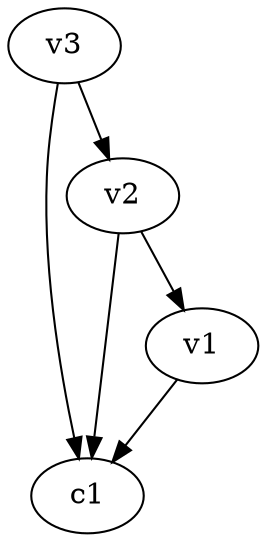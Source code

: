 strict digraph  {
c1;
v1;
v2;
v3;
v1 -> c1  [weight=1];
v2 -> c1  [weight=1];
v2 -> v1  [weight=1];
v3 -> c1  [weight=1];
v3 -> v2  [weight=1];
}

